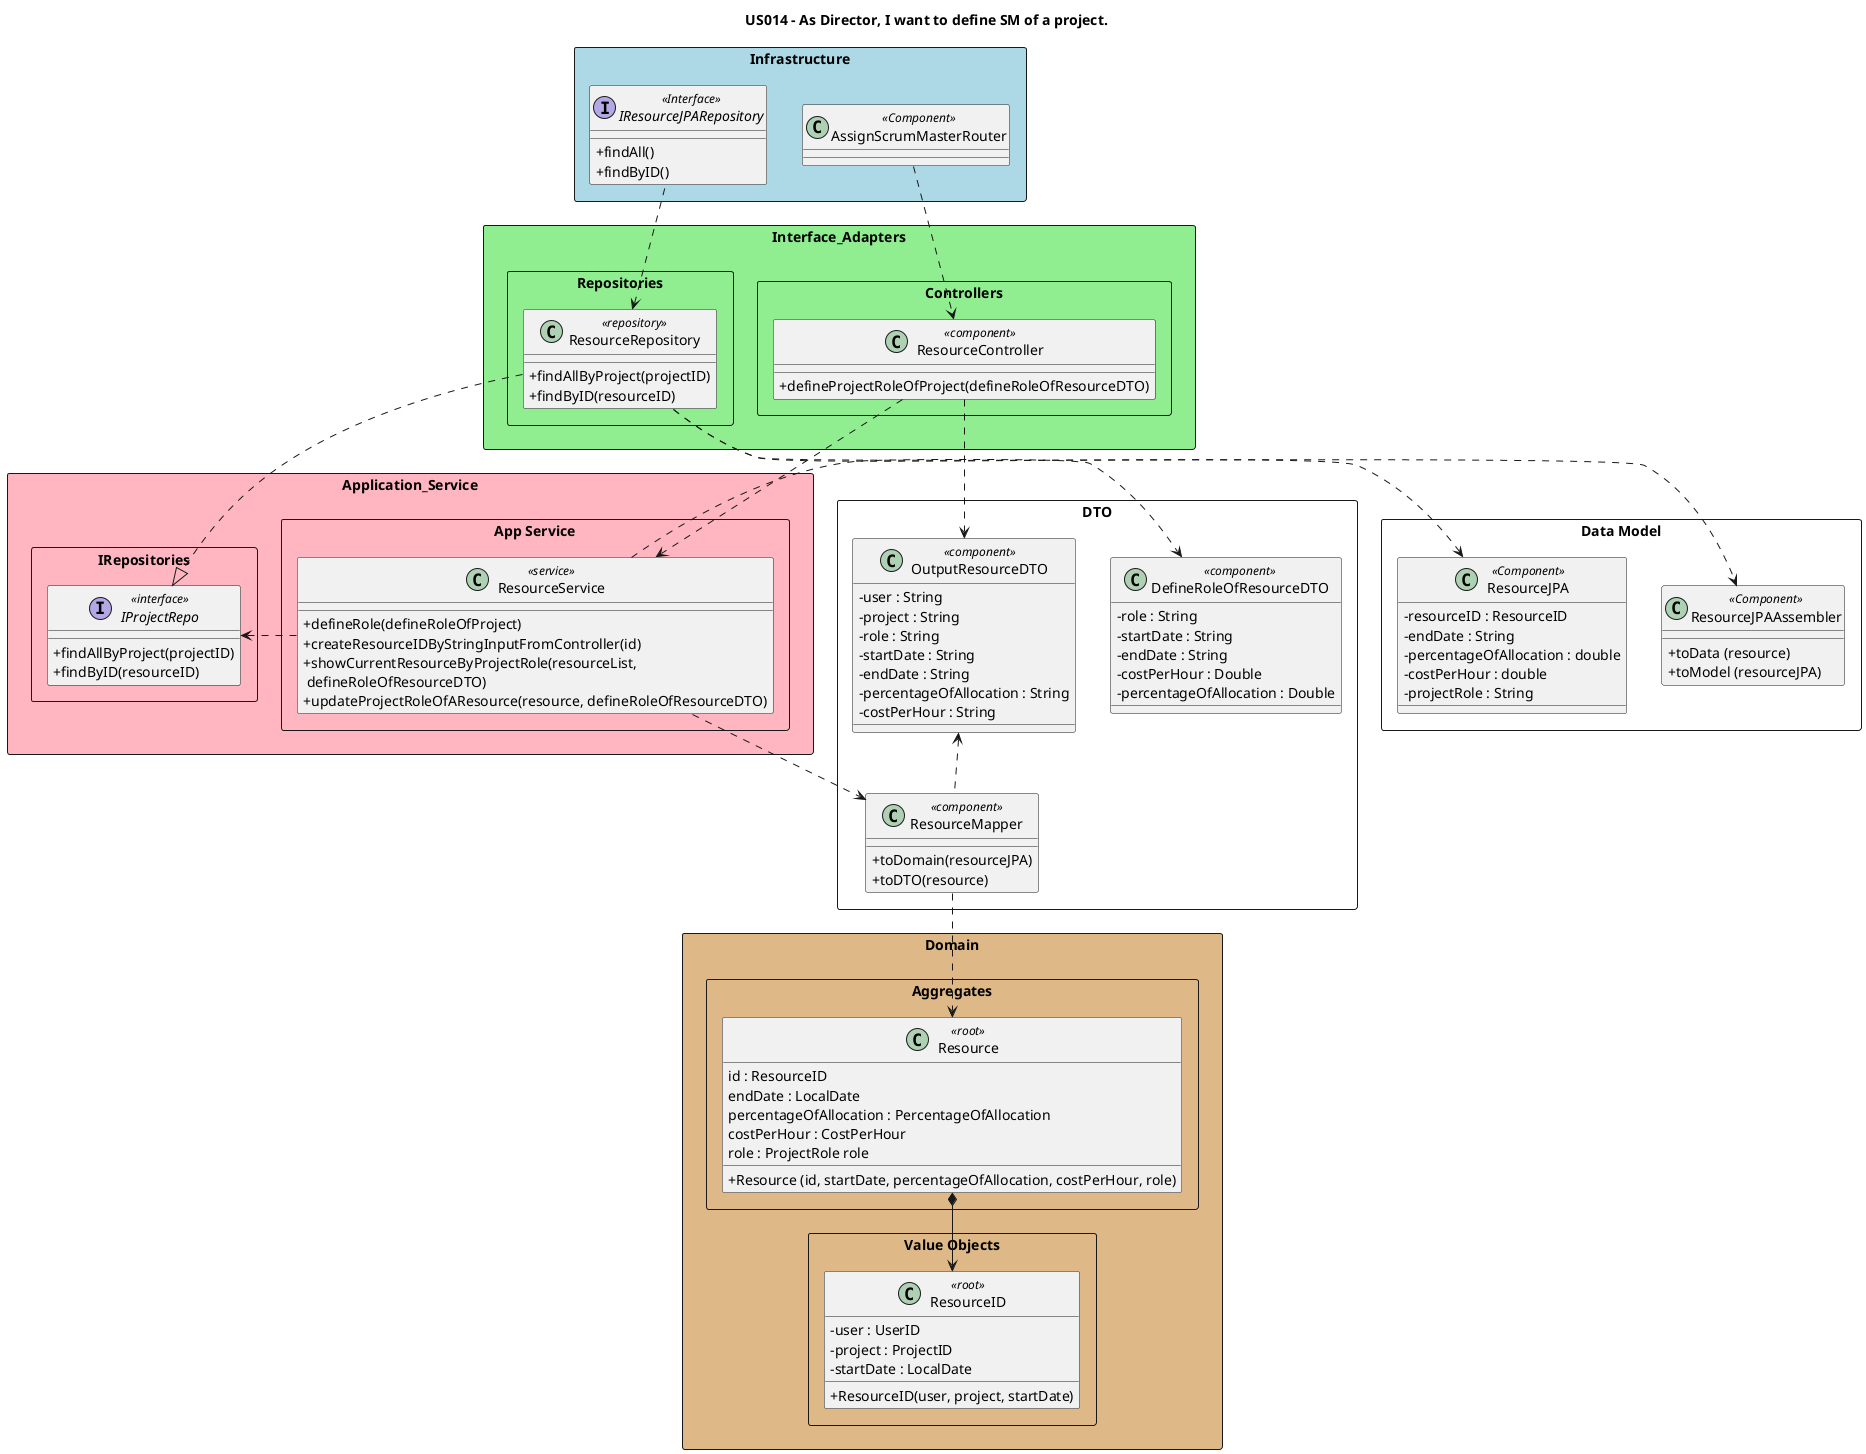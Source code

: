 @startuml
'https://plantuml.com/class-diagram

skinparam classAttributeIconSize 0

title US014 - As Director, I want to define SM of a project.



'-------------------INFRASTRUCTURE-----------------------'
package "Infrastructure" <<Rectangle>>  #lightblue {
class "AssignScrumMasterRouter" as router <<Component>>{
}
interface "IResourceJPARepository" as jpaRepo <<Interface>>{
+ findAll()
+ findByID()
}
}


'-------------------INTERFACE ADAPTERS-------------------'
package Interface_Adapters <<Rectangle>> #lightgreen{
package "Controllers" <<Rectangle>> {
class "ResourceController" as Ctrl <<component>> {
+defineProjectRoleOfProject(defineRoleOfResourceDTO)
}
}
package Repositories <<Rectangle>> {
class "ResourceRepository" as projectRepo <<repository>> {
+findAllByProject(projectID)
+findByID(resourceID)
}
}
}

'-------------------APPLICATION SERVICE------------------'
package Application_Service <<Rectangle>> #lightpink {
package IRepositories <<Rectangle>> {
interface "IProjectRepo" as iRepo <<interface>>{
+findAllByProject(projectID)
+findByID(resourceID)
}
}

package "App Service" <<Rectangle>> {
class "ResourceService" as service <<service>> {
+ defineRole(defineRoleOfProject)
+ createResourceIDByStringInputFromController(id)
+ showCurrentResourceByProjectRole(resourceList, \n defineRoleOfResourceDTO)
+ updateProjectRoleOfAResource(resource, defineRoleOfResourceDTO)
}
}
}

package "Data Model" <<Rectangle>> {
class "ResourceJPAAssembler" as assembler <<Component>> {
+ toData (resource)
+ toModel (resourceJPA)
}
class "ResourceJPA" as jpa <<Component>> {
- resourceID : ResourceID
- endDate : String
- percentageOfAllocation : double
- costPerHour : double
- projectRole : String
}
}

'-------------------DOMAIN-------------------------------'
package Domain <<Rectangle>> #burlywood{
package "Aggregates" <<Rectangle>> {
class "Resource" as project <<root>>{
id : ResourceID
endDate : LocalDate
percentageOfAllocation : PercentageOfAllocation
costPerHour : CostPerHour
role : ProjectRole role
+ Resource (id, startDate, percentageOfAllocation, costPerHour, role)
}
}
package "Value Objects" <<Rectangle>> {
class "ResourceID" as projId <<root>>{
- user : UserID
- project : ProjectID
- startDate : LocalDate
+ ResourceID(user, project, startDate)
}
}
}


'-------------------DTO----------------------------------'
package "DTO" <<Rectangle>>{
class "ResourceMapper" as mapper <<component>> {
+ toDomain(resourceJPA)
+ toDTO(resource)
}
class "DefineRoleOfResourceDTO" as projectDTO <<component>>{
- role : String
- startDate : String
- endDate : String
- costPerHour : Double
- percentageOfAllocation : Double
}
class "OutputResourceDTO" as outPutDTO <<component>>{
- user : String
- project : String
- role : String
- startDate : String
- endDate : String
- percentageOfAllocation : String
- costPerHour : String
}
}



'-------------------RELATIONSHIPS------------------------'
router ..> Ctrl
Ctrl ..> service
projectRepo ..|> iRepo
service .l.> iRepo
service .r.> mapper
service .r.> projectDTO
mapper .u.> outPutDTO
Ctrl ..> outPutDTO
project *--> projId
projectRepo <.. jpaRepo

mapper ..> project
projectRepo ..> assembler
projectRepo ..> jpa

@enduml